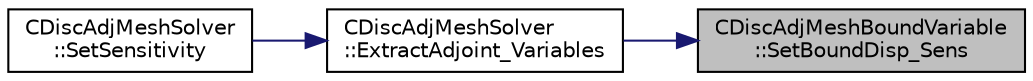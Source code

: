 digraph "CDiscAdjMeshBoundVariable::SetBoundDisp_Sens"
{
 // LATEX_PDF_SIZE
  edge [fontname="Helvetica",fontsize="10",labelfontname="Helvetica",labelfontsize="10"];
  node [fontname="Helvetica",fontsize="10",shape=record];
  rankdir="RL";
  Node1 [label="CDiscAdjMeshBoundVariable\l::SetBoundDisp_Sens",height=0.2,width=0.4,color="black", fillcolor="grey75", style="filled", fontcolor="black",tooltip="Set the value of the sensitivity with respect to the undeformed coordinates."];
  Node1 -> Node2 [dir="back",color="midnightblue",fontsize="10",style="solid",fontname="Helvetica"];
  Node2 [label="CDiscAdjMeshSolver\l::ExtractAdjoint_Variables",height=0.2,width=0.4,color="black", fillcolor="white", style="filled",URL="$classCDiscAdjMeshSolver.html#a3394ab931fd79de9bc93e6c7b86b4c8e",tooltip="A virtual member."];
  Node2 -> Node3 [dir="back",color="midnightblue",fontsize="10",style="solid",fontname="Helvetica"];
  Node3 [label="CDiscAdjMeshSolver\l::SetSensitivity",height=0.2,width=0.4,color="black", fillcolor="white", style="filled",URL="$classCDiscAdjMeshSolver.html#aebbe0bcb0b07daa76d7ea6851125696e",tooltip="Extract and set the geometrical sensitivity."];
}
